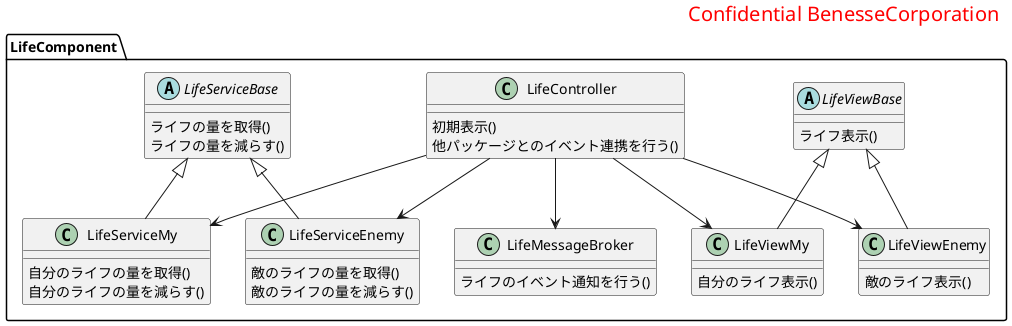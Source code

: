@startuml LifeClassDiagram
right header <size:20><color:red>Confidential BenesseCorporation</color></size>

package LifeComponent {
    class LifeController {
        初期表示()
        他パッケージとのイベント連携を行う()
    }
    abstract class LifeViewBase {
        ライフ表示()
    }
    class LifeViewEnemy extends LifeViewBase{
        敵のライフ表示()
    }
    class LifeViewMy extends LifeViewBase{
        自分のライフ表示()
    }
    abstract class LifeServiceBase {
        ライフの量を取得()
        ライフの量を減らす()
    }
    class LifeServiceEnemy extends LifeServiceBase {
        敵のライフの量を取得()
        敵のライフの量を減らす()
    }
    class LifeServiceMy extends LifeServiceBase {
        自分のライフの量を取得()
        自分のライフの量を減らす()
    }
    class LifeMessageBroker {
        ライフのイベント通知を行う()
    }
    LifeController --> LifeViewEnemy
    LifeController --> LifeViewMy
    LifeController --> LifeServiceEnemy
    LifeController --> LifeServiceMy
    LifeController --> LifeMessageBroker
}

@enduml